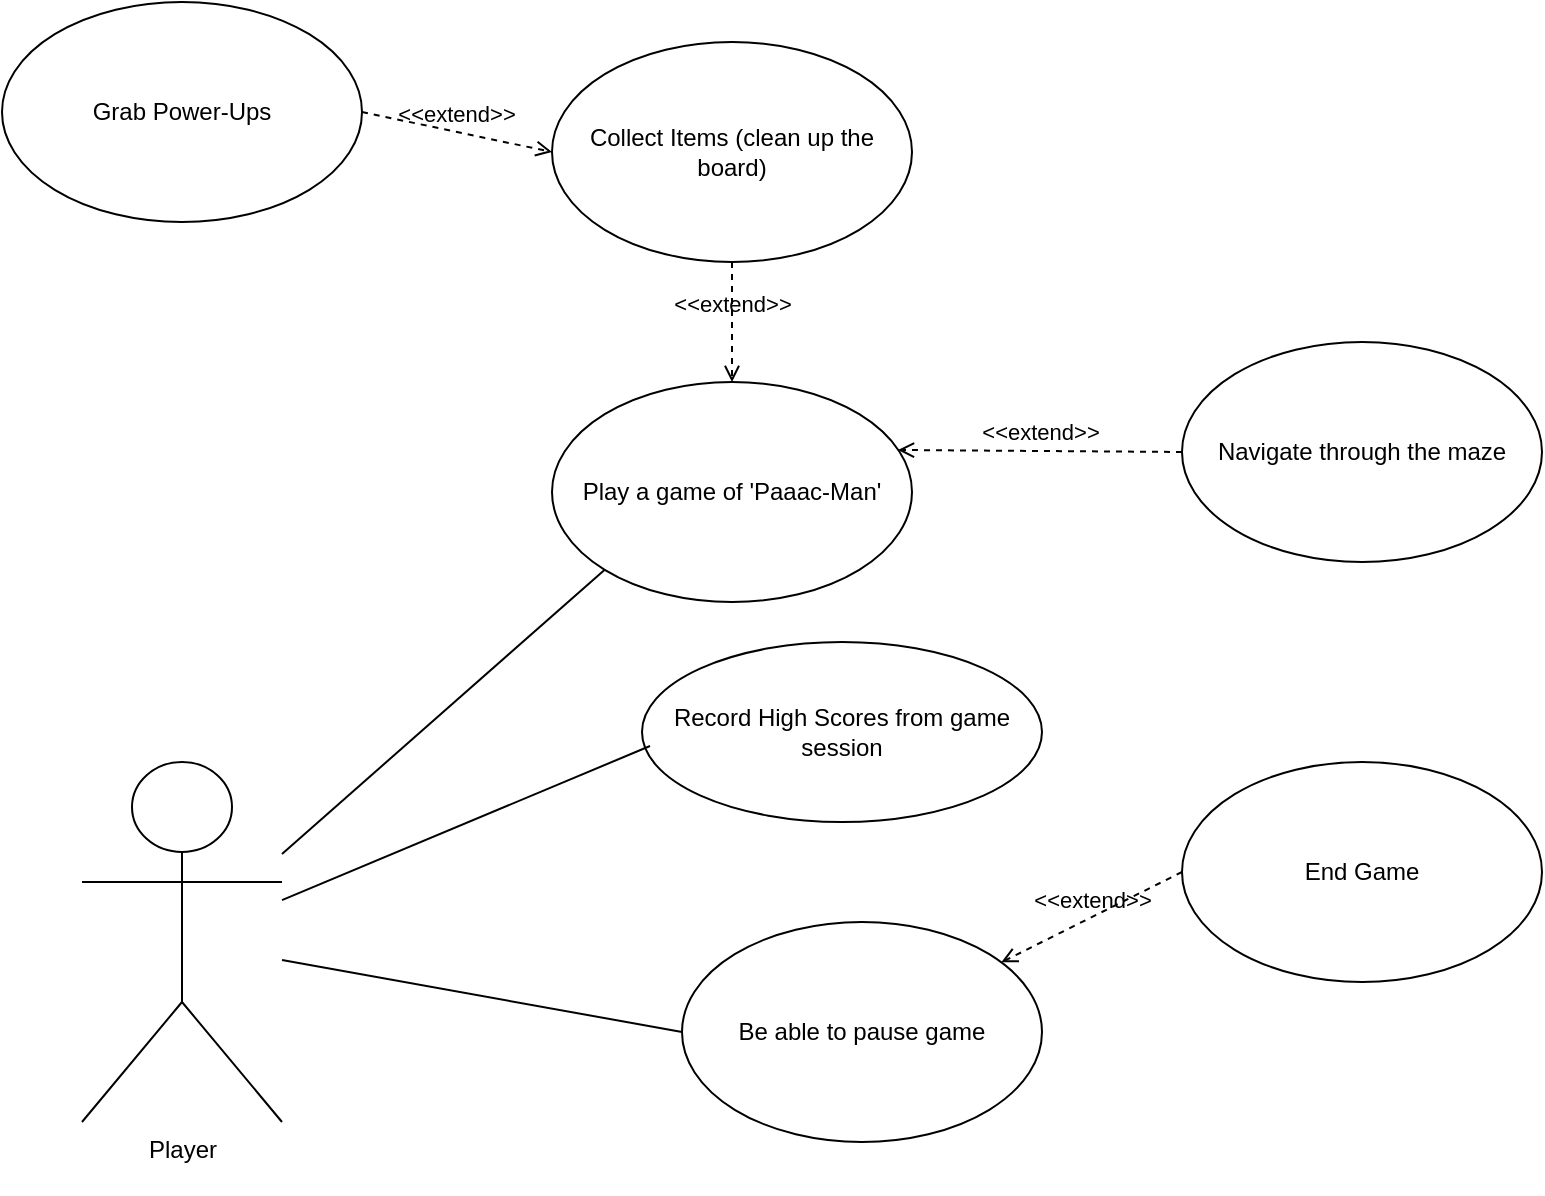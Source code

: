 <mxfile version="24.7.17">
  <diagram name="Page-1" id="XbvxsjoNIfP41b3IaiPZ">
    <mxGraphModel dx="1292" dy="1167" grid="1" gridSize="10" guides="1" tooltips="1" connect="1" arrows="1" fold="1" page="1" pageScale="1" pageWidth="850" pageHeight="1100" math="0" shadow="0">
      <root>
        <mxCell id="0" />
        <mxCell id="1" parent="0" />
        <object label="Player&lt;div&gt;&lt;br&gt;&lt;/div&gt;" Player="" id="vOD88G8vkaUYscp2FGfv-1">
          <mxCell style="shape=umlActor;verticalLabelPosition=bottom;verticalAlign=top;html=1;outlineConnect=0;" vertex="1" parent="1">
            <mxGeometry x="100" y="390" width="100" height="180" as="geometry" />
          </mxCell>
        </object>
        <mxCell id="vOD88G8vkaUYscp2FGfv-6" value="Play a game of &#39;Paaac-Man&#39;" style="ellipse;whiteSpace=wrap;html=1;" vertex="1" parent="1">
          <mxGeometry x="335" y="200" width="180" height="110" as="geometry" />
        </mxCell>
        <mxCell id="vOD88G8vkaUYscp2FGfv-7" value="Record High Scores from game session" style="ellipse;whiteSpace=wrap;html=1;" vertex="1" parent="1">
          <mxGeometry x="380" y="330" width="200" height="90" as="geometry" />
        </mxCell>
        <mxCell id="vOD88G8vkaUYscp2FGfv-8" value="Be able to pause game" style="ellipse;whiteSpace=wrap;html=1;" vertex="1" parent="1">
          <mxGeometry x="400" y="470" width="180" height="110" as="geometry" />
        </mxCell>
        <mxCell id="vOD88G8vkaUYscp2FGfv-9" value="Navigate through the maze" style="ellipse;whiteSpace=wrap;html=1;" vertex="1" parent="1">
          <mxGeometry x="650" y="180" width="180" height="110" as="geometry" />
        </mxCell>
        <mxCell id="vOD88G8vkaUYscp2FGfv-10" value="Collect Items (clean up the board)" style="ellipse;whiteSpace=wrap;html=1;" vertex="1" parent="1">
          <mxGeometry x="335" y="30" width="180" height="110" as="geometry" />
        </mxCell>
        <mxCell id="vOD88G8vkaUYscp2FGfv-11" value="Grab Power-Ups" style="ellipse;whiteSpace=wrap;html=1;" vertex="1" parent="1">
          <mxGeometry x="60" y="10" width="180" height="110" as="geometry" />
        </mxCell>
        <mxCell id="vOD88G8vkaUYscp2FGfv-12" value="&amp;lt;&amp;lt;extend&amp;gt;&amp;gt;" style="html=1;verticalAlign=bottom;labelBackgroundColor=none;endArrow=open;endFill=0;dashed=1;rounded=0;exitX=1;exitY=0.5;exitDx=0;exitDy=0;entryX=0;entryY=0.5;entryDx=0;entryDy=0;" edge="1" parent="1" source="vOD88G8vkaUYscp2FGfv-11" target="vOD88G8vkaUYscp2FGfv-10">
          <mxGeometry width="160" relative="1" as="geometry">
            <mxPoint x="280" y="40" as="sourcePoint" />
            <mxPoint x="440" y="40" as="targetPoint" />
          </mxGeometry>
        </mxCell>
        <mxCell id="vOD88G8vkaUYscp2FGfv-13" value="&amp;lt;&amp;lt;extend&amp;gt;&amp;gt;" style="html=1;verticalAlign=bottom;labelBackgroundColor=none;endArrow=open;endFill=0;dashed=1;rounded=0;exitX=0.5;exitY=1;exitDx=0;exitDy=0;" edge="1" parent="1" source="vOD88G8vkaUYscp2FGfv-10" target="vOD88G8vkaUYscp2FGfv-6">
          <mxGeometry width="160" relative="1" as="geometry">
            <mxPoint x="550" y="40" as="sourcePoint" />
            <mxPoint x="600" y="230" as="targetPoint" />
          </mxGeometry>
        </mxCell>
        <mxCell id="vOD88G8vkaUYscp2FGfv-14" value="&amp;lt;&amp;lt;extend&amp;gt;&amp;gt;" style="html=1;verticalAlign=bottom;labelBackgroundColor=none;endArrow=open;endFill=0;dashed=1;rounded=0;exitX=0;exitY=0.5;exitDx=0;exitDy=0;entryX=0.961;entryY=0.309;entryDx=0;entryDy=0;entryPerimeter=0;" edge="1" parent="1" source="vOD88G8vkaUYscp2FGfv-9" target="vOD88G8vkaUYscp2FGfv-6">
          <mxGeometry width="160" relative="1" as="geometry">
            <mxPoint x="640" y="151" as="sourcePoint" />
            <mxPoint x="575" y="260" as="targetPoint" />
            <Array as="points" />
          </mxGeometry>
        </mxCell>
        <mxCell id="vOD88G8vkaUYscp2FGfv-17" value="" style="endArrow=none;html=1;rounded=0;entryX=0;entryY=1;entryDx=0;entryDy=0;" edge="1" parent="1" source="vOD88G8vkaUYscp2FGfv-1" target="vOD88G8vkaUYscp2FGfv-6">
          <mxGeometry width="50" height="50" relative="1" as="geometry">
            <mxPoint x="310" y="310" as="sourcePoint" />
            <mxPoint x="360" y="260" as="targetPoint" />
          </mxGeometry>
        </mxCell>
        <mxCell id="vOD88G8vkaUYscp2FGfv-18" value="" style="endArrow=none;html=1;rounded=0;entryX=0.02;entryY=0.578;entryDx=0;entryDy=0;entryPerimeter=0;" edge="1" parent="1" source="vOD88G8vkaUYscp2FGfv-1" target="vOD88G8vkaUYscp2FGfv-7">
          <mxGeometry width="50" height="50" relative="1" as="geometry">
            <mxPoint x="230" y="571" as="sourcePoint" />
            <mxPoint x="396" y="390" as="targetPoint" />
          </mxGeometry>
        </mxCell>
        <mxCell id="vOD88G8vkaUYscp2FGfv-20" value="" style="endArrow=none;html=1;rounded=0;entryX=0;entryY=0.5;entryDx=0;entryDy=0;" edge="1" parent="1" source="vOD88G8vkaUYscp2FGfv-1" target="vOD88G8vkaUYscp2FGfv-8">
          <mxGeometry width="50" height="50" relative="1" as="geometry">
            <mxPoint x="210" y="469" as="sourcePoint" />
            <mxPoint x="394" y="392" as="targetPoint" />
          </mxGeometry>
        </mxCell>
        <mxCell id="vOD88G8vkaUYscp2FGfv-21" value="End Game" style="ellipse;whiteSpace=wrap;html=1;" vertex="1" parent="1">
          <mxGeometry x="650" y="390" width="180" height="110" as="geometry" />
        </mxCell>
        <mxCell id="vOD88G8vkaUYscp2FGfv-23" value="&amp;lt;&amp;lt;extend&amp;gt;&amp;gt;" style="html=1;verticalAlign=bottom;labelBackgroundColor=none;endArrow=open;endFill=0;dashed=1;rounded=0;exitX=0;exitY=0.5;exitDx=0;exitDy=0;" edge="1" parent="1" source="vOD88G8vkaUYscp2FGfv-21" target="vOD88G8vkaUYscp2FGfv-8">
          <mxGeometry width="160" relative="1" as="geometry">
            <mxPoint x="610" y="610" as="sourcePoint" />
            <mxPoint x="770" y="610" as="targetPoint" />
          </mxGeometry>
        </mxCell>
      </root>
    </mxGraphModel>
  </diagram>
</mxfile>
